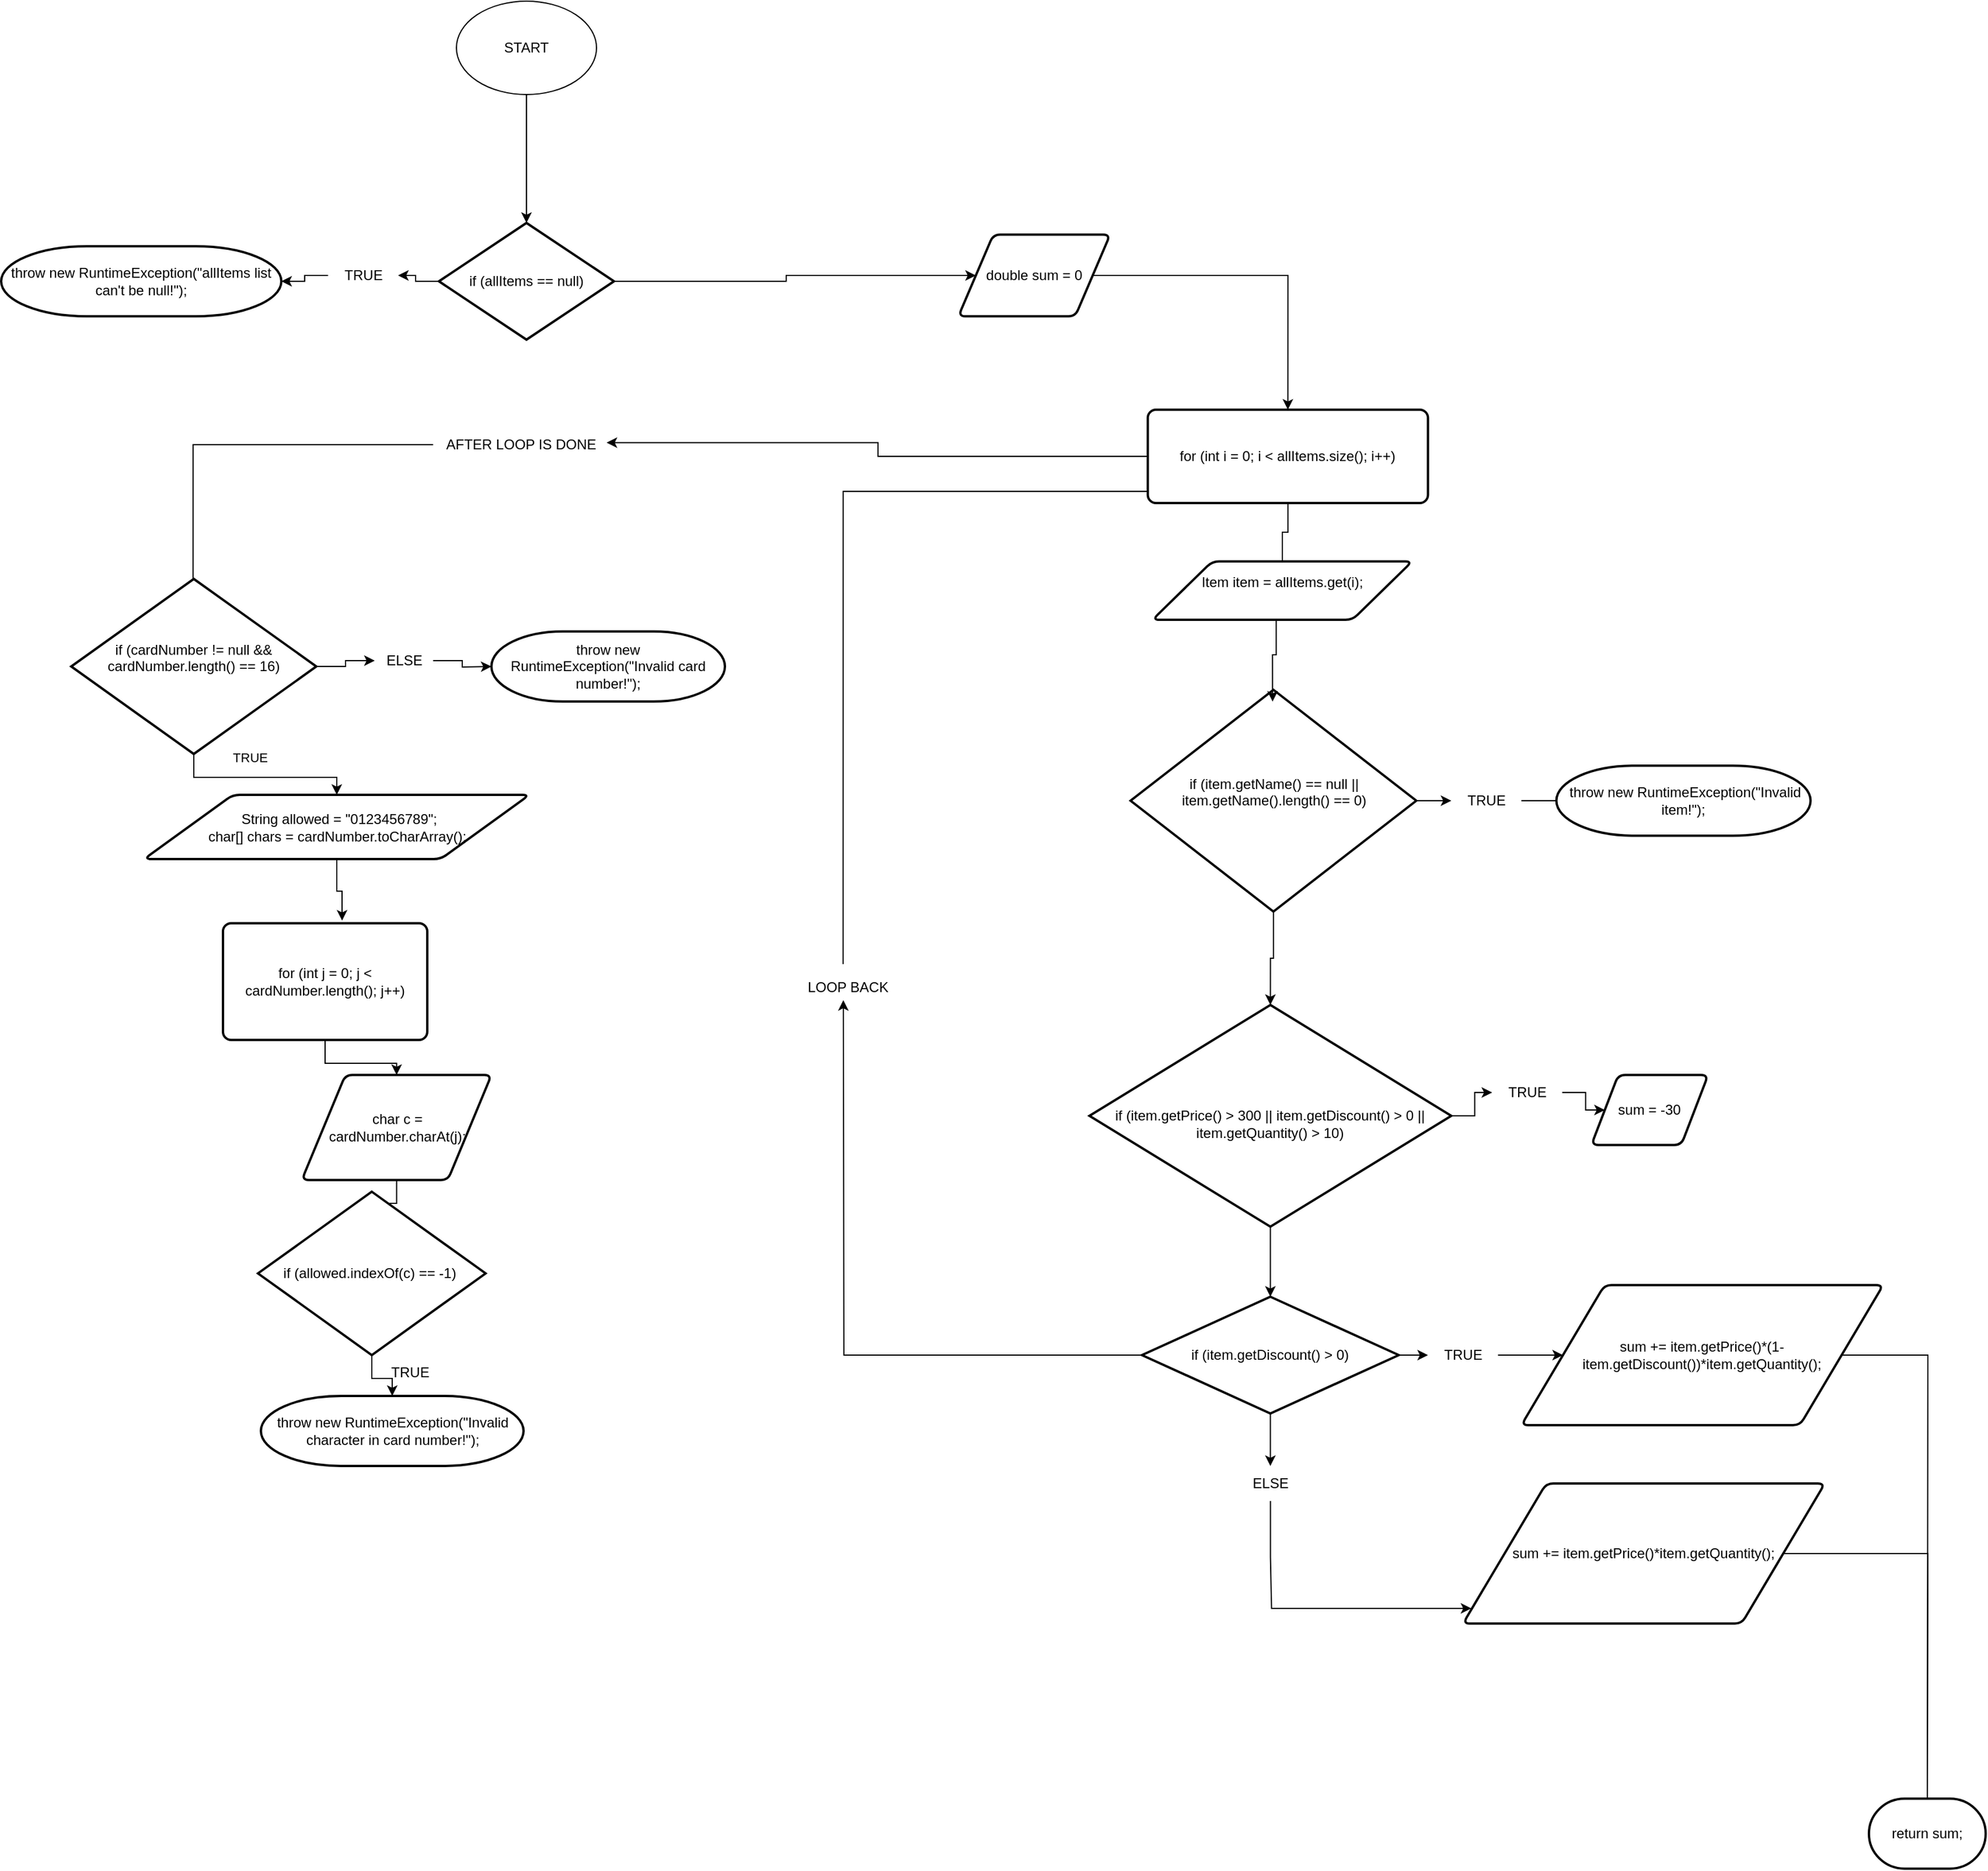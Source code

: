 <mxfile version="27.1.3">
  <diagram name="Page-1" id="sIsdb8ABGHGhw97ccusu">
    <mxGraphModel dx="1383" dy="711" grid="1" gridSize="10" guides="1" tooltips="1" connect="1" arrows="1" fold="1" page="1" pageScale="1" pageWidth="850" pageHeight="1100" math="0" shadow="0">
      <root>
        <mxCell id="0" />
        <mxCell id="1" parent="0" />
        <mxCell id="RZQ_iPPcuHRyVityCFWD-1" value="START" style="ellipse;whiteSpace=wrap;html=1;" vertex="1" parent="1">
          <mxGeometry x="400" y="40" width="120" height="80" as="geometry" />
        </mxCell>
        <mxCell id="RZQ_iPPcuHRyVityCFWD-104" style="edgeStyle=orthogonalEdgeStyle;rounded=0;orthogonalLoop=1;jettySize=auto;html=1;entryX=0;entryY=0.5;entryDx=0;entryDy=0;" edge="1" parent="1" source="RZQ_iPPcuHRyVityCFWD-2" target="RZQ_iPPcuHRyVityCFWD-11">
          <mxGeometry relative="1" as="geometry" />
        </mxCell>
        <mxCell id="RZQ_iPPcuHRyVityCFWD-2" value="if (allItems == null)" style="strokeWidth=2;html=1;shape=mxgraph.flowchart.decision;whiteSpace=wrap;" vertex="1" parent="1">
          <mxGeometry x="385" y="230" width="150" height="100" as="geometry" />
        </mxCell>
        <mxCell id="RZQ_iPPcuHRyVityCFWD-3" style="edgeStyle=orthogonalEdgeStyle;rounded=0;orthogonalLoop=1;jettySize=auto;html=1;" edge="1" parent="1" source="RZQ_iPPcuHRyVityCFWD-1">
          <mxGeometry relative="1" as="geometry">
            <mxPoint x="460" y="230" as="targetPoint" />
          </mxGeometry>
        </mxCell>
        <mxCell id="RZQ_iPPcuHRyVityCFWD-4" value="throw new RuntimeException(&quot;allItems list can&#39;t be null!&quot;);" style="strokeWidth=2;html=1;shape=mxgraph.flowchart.terminator;whiteSpace=wrap;" vertex="1" parent="1">
          <mxGeometry x="10" y="250" width="240" height="60" as="geometry" />
        </mxCell>
        <mxCell id="RZQ_iPPcuHRyVityCFWD-105" style="edgeStyle=orthogonalEdgeStyle;rounded=0;orthogonalLoop=1;jettySize=auto;html=1;entryX=0.5;entryY=0;entryDx=0;entryDy=0;" edge="1" parent="1" source="RZQ_iPPcuHRyVityCFWD-11" target="RZQ_iPPcuHRyVityCFWD-14">
          <mxGeometry relative="1" as="geometry" />
        </mxCell>
        <mxCell id="RZQ_iPPcuHRyVityCFWD-11" value="double sum = 0" style="shape=parallelogram;html=1;strokeWidth=2;perimeter=parallelogramPerimeter;whiteSpace=wrap;rounded=1;arcSize=12;size=0.23;" vertex="1" parent="1">
          <mxGeometry x="830" y="240" width="130" height="70" as="geometry" />
        </mxCell>
        <mxCell id="RZQ_iPPcuHRyVityCFWD-67" style="edgeStyle=orthogonalEdgeStyle;rounded=0;orthogonalLoop=1;jettySize=auto;html=1;entryX=0.497;entryY=0.12;entryDx=0;entryDy=0;entryPerimeter=0;" edge="1" parent="1" source="RZQ_iPPcuHRyVityCFWD-68" target="RZQ_iPPcuHRyVityCFWD-70">
          <mxGeometry relative="1" as="geometry">
            <mxPoint x="180" y="550" as="targetPoint" />
          </mxGeometry>
        </mxCell>
        <mxCell id="RZQ_iPPcuHRyVityCFWD-14" value="for (int i = 0; i &amp;lt; allItems.size(); i++)" style="rounded=1;whiteSpace=wrap;html=1;absoluteArcSize=1;arcSize=14;strokeWidth=2;" vertex="1" parent="1">
          <mxGeometry x="992.25" y="390" width="240" height="80" as="geometry" />
        </mxCell>
        <UserObject label="&#xa;Item item = allItems.get(i);&#xa;&#xa;" link="&#xa;Item item = allItems.get(i);&#xa;&#xa;" id="RZQ_iPPcuHRyVityCFWD-17">
          <mxCell style="shape=parallelogram;html=1;strokeWidth=2;perimeter=parallelogramPerimeter;whiteSpace=wrap;rounded=1;arcSize=12;size=0.23;" vertex="1" parent="1">
            <mxGeometry x="996.25" y="520" width="222.5" height="50" as="geometry" />
          </mxCell>
        </UserObject>
        <mxCell id="RZQ_iPPcuHRyVityCFWD-18" style="edgeStyle=orthogonalEdgeStyle;rounded=0;orthogonalLoop=1;jettySize=auto;html=1;entryX=0.5;entryY=0;entryDx=0;entryDy=0;endArrow=none;startFill=0;" edge="1" parent="1" source="RZQ_iPPcuHRyVityCFWD-14" target="RZQ_iPPcuHRyVityCFWD-17">
          <mxGeometry relative="1" as="geometry" />
        </mxCell>
        <mxCell id="RZQ_iPPcuHRyVityCFWD-21" style="edgeStyle=orthogonalEdgeStyle;rounded=0;orthogonalLoop=1;jettySize=auto;html=1;" edge="1" parent="1" source="RZQ_iPPcuHRyVityCFWD-22">
          <mxGeometry relative="1" as="geometry">
            <mxPoint x="1352.25" y="725" as="targetPoint" />
          </mxGeometry>
        </mxCell>
        <mxCell id="RZQ_iPPcuHRyVityCFWD-19" value="&#xa;if (item.getName() == null || item.getName().length() == 0)&#xa;&#xa;" style="strokeWidth=2;html=1;shape=mxgraph.flowchart.decision;whiteSpace=wrap;" vertex="1" parent="1">
          <mxGeometry x="977.5" y="630" width="244.75" height="190" as="geometry" />
        </mxCell>
        <mxCell id="RZQ_iPPcuHRyVityCFWD-20" style="edgeStyle=orthogonalEdgeStyle;rounded=0;orthogonalLoop=1;jettySize=auto;html=1;entryX=0.497;entryY=0.053;entryDx=0;entryDy=0;entryPerimeter=0;" edge="1" parent="1" source="RZQ_iPPcuHRyVityCFWD-17" target="RZQ_iPPcuHRyVityCFWD-19">
          <mxGeometry relative="1" as="geometry">
            <Array as="points">
              <mxPoint x="1102.25" y="600" />
              <mxPoint x="1099.25" y="600" />
            </Array>
          </mxGeometry>
        </mxCell>
        <mxCell id="RZQ_iPPcuHRyVityCFWD-23" value="&amp;nbsp;throw new RuntimeException(&quot;Invalid item!&quot;);" style="strokeWidth=2;html=1;shape=mxgraph.flowchart.terminator;whiteSpace=wrap;" vertex="1" parent="1">
          <mxGeometry x="1342.25" y="695" width="217.75" height="60" as="geometry" />
        </mxCell>
        <mxCell id="RZQ_iPPcuHRyVityCFWD-30" style="edgeStyle=orthogonalEdgeStyle;rounded=0;orthogonalLoop=1;jettySize=auto;html=1;" edge="1" parent="1" source="RZQ_iPPcuHRyVityCFWD-32" target="RZQ_iPPcuHRyVityCFWD-31">
          <mxGeometry relative="1" as="geometry">
            <mxPoint x="1097.25" y="1140" as="targetPoint" />
          </mxGeometry>
        </mxCell>
        <mxCell id="RZQ_iPPcuHRyVityCFWD-38" style="edgeStyle=orthogonalEdgeStyle;rounded=0;orthogonalLoop=1;jettySize=auto;html=1;" edge="1" parent="1" source="RZQ_iPPcuHRyVityCFWD-26" target="RZQ_iPPcuHRyVityCFWD-39">
          <mxGeometry relative="1" as="geometry">
            <mxPoint x="1097.25" y="1200" as="targetPoint" />
          </mxGeometry>
        </mxCell>
        <mxCell id="RZQ_iPPcuHRyVityCFWD-26" value="&lt;br&gt;if (item.getPrice() &amp;gt; 300 || item.getDiscount() &amp;gt; 0 || item.getQuantity() &amp;gt; 10)" style="strokeWidth=2;html=1;shape=mxgraph.flowchart.decision;whiteSpace=wrap;" vertex="1" parent="1">
          <mxGeometry x="942.25" y="900" width="310" height="190" as="geometry" />
        </mxCell>
        <mxCell id="RZQ_iPPcuHRyVityCFWD-27" style="edgeStyle=orthogonalEdgeStyle;rounded=0;orthogonalLoop=1;jettySize=auto;html=1;entryX=0.5;entryY=0;entryDx=0;entryDy=0;entryPerimeter=0;" edge="1" parent="1" source="RZQ_iPPcuHRyVityCFWD-19" target="RZQ_iPPcuHRyVityCFWD-26">
          <mxGeometry relative="1" as="geometry" />
        </mxCell>
        <mxCell id="RZQ_iPPcuHRyVityCFWD-28" value="&lt;div&gt;&lt;br&gt;&lt;/div&gt;" style="text;html=1;align=center;verticalAlign=middle;resizable=0;points=[];autosize=1;strokeColor=none;fillColor=none;" vertex="1" parent="1">
          <mxGeometry x="1062.25" y="848" width="20" height="30" as="geometry" />
        </mxCell>
        <mxCell id="RZQ_iPPcuHRyVityCFWD-31" value="sum = -30" style="shape=parallelogram;html=1;strokeWidth=2;perimeter=parallelogramPerimeter;whiteSpace=wrap;rounded=1;arcSize=12;size=0.23;" vertex="1" parent="1">
          <mxGeometry x="1372.25" y="960" width="100" height="60" as="geometry" />
        </mxCell>
        <mxCell id="RZQ_iPPcuHRyVityCFWD-33" value="" style="edgeStyle=orthogonalEdgeStyle;rounded=0;orthogonalLoop=1;jettySize=auto;html=1;" edge="1" parent="1" source="RZQ_iPPcuHRyVityCFWD-26" target="RZQ_iPPcuHRyVityCFWD-32">
          <mxGeometry relative="1" as="geometry">
            <mxPoint x="1384.25" y="990" as="targetPoint" />
            <mxPoint x="1252.25" y="995" as="sourcePoint" />
          </mxGeometry>
        </mxCell>
        <mxCell id="RZQ_iPPcuHRyVityCFWD-32" value="TRUE" style="text;html=1;align=center;verticalAlign=middle;resizable=0;points=[];autosize=1;strokeColor=none;fillColor=none;" vertex="1" parent="1">
          <mxGeometry x="1287.25" y="960" width="60" height="30" as="geometry" />
        </mxCell>
        <mxCell id="RZQ_iPPcuHRyVityCFWD-34" value="" style="edgeStyle=orthogonalEdgeStyle;rounded=0;orthogonalLoop=1;jettySize=auto;html=1;" edge="1" parent="1" source="RZQ_iPPcuHRyVityCFWD-19" target="RZQ_iPPcuHRyVityCFWD-22">
          <mxGeometry relative="1" as="geometry">
            <mxPoint x="1352.25" y="725" as="targetPoint" />
            <mxPoint x="1222.25" y="725" as="sourcePoint" />
          </mxGeometry>
        </mxCell>
        <mxCell id="RZQ_iPPcuHRyVityCFWD-22" value="TRUE" style="text;html=1;align=center;verticalAlign=middle;resizable=0;points=[];autosize=1;strokeColor=none;fillColor=none;" vertex="1" parent="1">
          <mxGeometry x="1252.25" y="710" width="60" height="30" as="geometry" />
        </mxCell>
        <mxCell id="RZQ_iPPcuHRyVityCFWD-41" style="edgeStyle=orthogonalEdgeStyle;rounded=0;orthogonalLoop=1;jettySize=auto;html=1;entryX=0;entryY=0.5;entryDx=0;entryDy=0;" edge="1" parent="1" source="RZQ_iPPcuHRyVityCFWD-42" target="RZQ_iPPcuHRyVityCFWD-40">
          <mxGeometry relative="1" as="geometry" />
        </mxCell>
        <mxCell id="RZQ_iPPcuHRyVityCFWD-44" style="edgeStyle=orthogonalEdgeStyle;rounded=0;orthogonalLoop=1;jettySize=auto;html=1;entryX=0.023;entryY=0.892;entryDx=0;entryDy=0;entryPerimeter=0;" edge="1" parent="1" source="RZQ_iPPcuHRyVityCFWD-45" target="RZQ_iPPcuHRyVityCFWD-48">
          <mxGeometry relative="1" as="geometry">
            <mxPoint x="1097.25" y="1420" as="targetPoint" />
            <Array as="points">
              <mxPoint x="1097.25" y="1373" />
              <mxPoint x="1098.25" y="1373" />
              <mxPoint x="1098.25" y="1417" />
            </Array>
          </mxGeometry>
        </mxCell>
        <mxCell id="RZQ_iPPcuHRyVityCFWD-61" style="edgeStyle=orthogonalEdgeStyle;rounded=0;orthogonalLoop=1;jettySize=auto;html=1;entryX=0;entryY=0.5;entryDx=0;entryDy=0;endArrow=none;startFill=0;" edge="1" parent="1" target="RZQ_iPPcuHRyVityCFWD-14">
          <mxGeometry relative="1" as="geometry">
            <mxPoint x="591.25" y="430.0" as="targetPoint" />
            <mxPoint x="731.25" y="865" as="sourcePoint" />
            <Array as="points">
              <mxPoint x="731.25" y="460" />
              <mxPoint x="992.25" y="460" />
            </Array>
          </mxGeometry>
        </mxCell>
        <mxCell id="RZQ_iPPcuHRyVityCFWD-39" value="if (item.getDiscount() &amp;gt; 0)" style="strokeWidth=2;html=1;shape=mxgraph.flowchart.decision;whiteSpace=wrap;" vertex="1" parent="1">
          <mxGeometry x="987.25" y="1150" width="220" height="100" as="geometry" />
        </mxCell>
        <mxCell id="RZQ_iPPcuHRyVityCFWD-112" style="edgeStyle=orthogonalEdgeStyle;rounded=0;orthogonalLoop=1;jettySize=auto;html=1;" edge="1" parent="1" source="RZQ_iPPcuHRyVityCFWD-40">
          <mxGeometry relative="1" as="geometry">
            <mxPoint x="1660" y="1590" as="targetPoint" />
          </mxGeometry>
        </mxCell>
        <mxCell id="RZQ_iPPcuHRyVityCFWD-40" value="sum += item.getPrice()*(1-item.getDiscount())*item.getQuantity();" style="shape=parallelogram;html=1;strokeWidth=2;perimeter=parallelogramPerimeter;whiteSpace=wrap;rounded=1;arcSize=12;size=0.23;" vertex="1" parent="1">
          <mxGeometry x="1312.25" y="1140" width="310" height="120" as="geometry" />
        </mxCell>
        <mxCell id="RZQ_iPPcuHRyVityCFWD-43" value="" style="edgeStyle=orthogonalEdgeStyle;rounded=0;orthogonalLoop=1;jettySize=auto;html=1;entryX=0;entryY=0.5;entryDx=0;entryDy=0;" edge="1" parent="1" source="RZQ_iPPcuHRyVityCFWD-39" target="RZQ_iPPcuHRyVityCFWD-42">
          <mxGeometry relative="1" as="geometry">
            <mxPoint x="1207.25" y="1200" as="sourcePoint" />
            <mxPoint x="1278.25" y="1200" as="targetPoint" />
          </mxGeometry>
        </mxCell>
        <mxCell id="RZQ_iPPcuHRyVityCFWD-42" value="TRUE" style="text;html=1;align=center;verticalAlign=middle;resizable=0;points=[];autosize=1;strokeColor=none;fillColor=none;" vertex="1" parent="1">
          <mxGeometry x="1232.25" y="1185" width="60" height="30" as="geometry" />
        </mxCell>
        <mxCell id="RZQ_iPPcuHRyVityCFWD-46" value="" style="edgeStyle=orthogonalEdgeStyle;rounded=0;orthogonalLoop=1;jettySize=auto;html=1;" edge="1" parent="1" source="RZQ_iPPcuHRyVityCFWD-39" target="RZQ_iPPcuHRyVityCFWD-45">
          <mxGeometry relative="1" as="geometry">
            <mxPoint x="1097.25" y="1340" as="targetPoint" />
            <mxPoint x="1097.25" y="1250" as="sourcePoint" />
          </mxGeometry>
        </mxCell>
        <mxCell id="RZQ_iPPcuHRyVityCFWD-45" value="ELSE" style="text;html=1;align=center;verticalAlign=middle;resizable=0;points=[];autosize=1;strokeColor=none;fillColor=none;" vertex="1" parent="1">
          <mxGeometry x="1072.25" y="1295" width="50" height="30" as="geometry" />
        </mxCell>
        <mxCell id="RZQ_iPPcuHRyVityCFWD-113" style="edgeStyle=orthogonalEdgeStyle;rounded=0;orthogonalLoop=1;jettySize=auto;html=1;" edge="1" parent="1" source="RZQ_iPPcuHRyVityCFWD-48">
          <mxGeometry relative="1" as="geometry">
            <mxPoint x="1660" y="1590" as="targetPoint" />
          </mxGeometry>
        </mxCell>
        <mxCell id="RZQ_iPPcuHRyVityCFWD-48" value="sum += item.getPrice()*item.getQuantity();" style="shape=parallelogram;html=1;strokeWidth=2;perimeter=parallelogramPerimeter;whiteSpace=wrap;rounded=1;arcSize=12;size=0.23;" vertex="1" parent="1">
          <mxGeometry x="1262.25" y="1310" width="310" height="120" as="geometry" />
        </mxCell>
        <mxCell id="RZQ_iPPcuHRyVityCFWD-62" value="LOOP BACK" style="text;html=1;align=center;verticalAlign=middle;resizable=0;points=[];autosize=1;strokeColor=none;fillColor=none;" vertex="1" parent="1">
          <mxGeometry x="690" y="870" width="90" height="30" as="geometry" />
        </mxCell>
        <mxCell id="RZQ_iPPcuHRyVityCFWD-65" style="edgeStyle=orthogonalEdgeStyle;rounded=0;orthogonalLoop=1;jettySize=auto;html=1;entryX=0.502;entryY=1.029;entryDx=0;entryDy=0;entryPerimeter=0;" edge="1" parent="1" source="RZQ_iPPcuHRyVityCFWD-39">
          <mxGeometry relative="1" as="geometry">
            <mxPoint x="731.43" y="895.87" as="targetPoint" />
          </mxGeometry>
        </mxCell>
        <mxCell id="RZQ_iPPcuHRyVityCFWD-69" value="" style="edgeStyle=orthogonalEdgeStyle;rounded=0;orthogonalLoop=1;jettySize=auto;html=1;entryX=0.991;entryY=0.441;entryDx=0;entryDy=0;entryPerimeter=0;" edge="1" parent="1" source="RZQ_iPPcuHRyVityCFWD-14" target="RZQ_iPPcuHRyVityCFWD-68">
          <mxGeometry relative="1" as="geometry">
            <mxPoint x="831.25" y="430" as="targetPoint" />
            <mxPoint x="992.25" y="430" as="sourcePoint" />
          </mxGeometry>
        </mxCell>
        <mxCell id="RZQ_iPPcuHRyVityCFWD-68" value="AFTER LOOP IS DONE" style="text;html=1;align=center;verticalAlign=middle;resizable=0;points=[];autosize=1;strokeColor=none;fillColor=none;" vertex="1" parent="1">
          <mxGeometry x="380" y="405" width="150" height="30" as="geometry" />
        </mxCell>
        <mxCell id="RZQ_iPPcuHRyVityCFWD-100" style="edgeStyle=orthogonalEdgeStyle;rounded=0;orthogonalLoop=1;jettySize=auto;html=1;" edge="1" parent="1" source="RZQ_iPPcuHRyVityCFWD-101">
          <mxGeometry relative="1" as="geometry">
            <mxPoint x="430" y="610" as="targetPoint" />
          </mxGeometry>
        </mxCell>
        <UserObject label="&#xa;if (cardNumber != null &amp;amp;&amp;amp; cardNumber.length() == 16)&#xa;&#xa;" link="&#xa;if (cardNumber != null &amp;amp;&amp;amp; cardNumber.length() == 16)&#xa;&#xa;" id="RZQ_iPPcuHRyVityCFWD-70">
          <mxCell style="strokeWidth=2;html=1;shape=mxgraph.flowchart.decision;whiteSpace=wrap;" vertex="1" parent="1">
            <mxGeometry x="70" y="535" width="210" height="150" as="geometry" />
          </mxCell>
        </UserObject>
        <mxCell id="RZQ_iPPcuHRyVityCFWD-73" value="&lt;div&gt;&amp;nbsp;String allowed = &quot;0123456789&quot;;&lt;/div&gt;&lt;div&gt;char[] chars = cardNumber.toCharArray();&lt;/div&gt;" style="shape=parallelogram;html=1;strokeWidth=2;perimeter=parallelogramPerimeter;whiteSpace=wrap;rounded=1;arcSize=12;size=0.23;" vertex="1" parent="1">
          <mxGeometry x="132.5" y="720" width="330" height="55" as="geometry" />
        </mxCell>
        <mxCell id="RZQ_iPPcuHRyVityCFWD-78" style="edgeStyle=orthogonalEdgeStyle;rounded=0;orthogonalLoop=1;jettySize=auto;html=1;" edge="1" parent="1" source="RZQ_iPPcuHRyVityCFWD-76" target="RZQ_iPPcuHRyVityCFWD-79">
          <mxGeometry relative="1" as="geometry">
            <mxPoint x="127.5" y="1020" as="targetPoint" />
          </mxGeometry>
        </mxCell>
        <UserObject label="for (int j = 0; j &lt; cardNumber.length(); j++)" link="for (int j = 0; j &lt; cardNumber.length(); j++)" id="RZQ_iPPcuHRyVityCFWD-76">
          <mxCell style="rounded=1;whiteSpace=wrap;html=1;absoluteArcSize=1;arcSize=14;strokeWidth=2;" vertex="1" parent="1">
            <mxGeometry x="200" y="830" width="175" height="100" as="geometry" />
          </mxCell>
        </UserObject>
        <mxCell id="RZQ_iPPcuHRyVityCFWD-80" style="edgeStyle=orthogonalEdgeStyle;rounded=0;orthogonalLoop=1;jettySize=auto;html=1;" edge="1" parent="1" source="RZQ_iPPcuHRyVityCFWD-79" target="RZQ_iPPcuHRyVityCFWD-81">
          <mxGeometry relative="1" as="geometry">
            <mxPoint x="148.75" y="1110" as="targetPoint" />
          </mxGeometry>
        </mxCell>
        <mxCell id="RZQ_iPPcuHRyVityCFWD-79" value="char c = cardNumber.charAt(j);" style="shape=parallelogram;html=1;strokeWidth=2;perimeter=parallelogramPerimeter;whiteSpace=wrap;rounded=1;arcSize=12;size=0.23;" vertex="1" parent="1">
          <mxGeometry x="267.5" y="960" width="162.5" height="90" as="geometry" />
        </mxCell>
        <mxCell id="RZQ_iPPcuHRyVityCFWD-85" style="edgeStyle=orthogonalEdgeStyle;rounded=0;orthogonalLoop=1;jettySize=auto;html=1;" edge="1" parent="1" source="RZQ_iPPcuHRyVityCFWD-81" target="RZQ_iPPcuHRyVityCFWD-87">
          <mxGeometry relative="1" as="geometry">
            <mxPoint x="235" y="1260" as="targetPoint" />
          </mxGeometry>
        </mxCell>
        <mxCell id="RZQ_iPPcuHRyVityCFWD-81" value="if (allowed.indexOf(c) == -1)&amp;nbsp;" style="strokeWidth=2;html=1;shape=mxgraph.flowchart.decision;whiteSpace=wrap;" vertex="1" parent="1">
          <mxGeometry x="230" y="1060" width="195" height="140" as="geometry" />
        </mxCell>
        <mxCell id="RZQ_iPPcuHRyVityCFWD-87" value="throw new RuntimeException(&quot;Invalid character in card number!&quot;);" style="strokeWidth=2;html=1;shape=mxgraph.flowchart.terminator;whiteSpace=wrap;" vertex="1" parent="1">
          <mxGeometry x="232.5" y="1235" width="225" height="60" as="geometry" />
        </mxCell>
        <mxCell id="RZQ_iPPcuHRyVityCFWD-98" style="edgeStyle=orthogonalEdgeStyle;rounded=0;orthogonalLoop=1;jettySize=auto;html=1;entryX=0.5;entryY=0;entryDx=0;entryDy=0;" edge="1" parent="1" source="RZQ_iPPcuHRyVityCFWD-70" target="RZQ_iPPcuHRyVityCFWD-73">
          <mxGeometry relative="1" as="geometry" />
        </mxCell>
        <mxCell id="RZQ_iPPcuHRyVityCFWD-99" value="TRUE" style="edgeLabel;html=1;align=center;verticalAlign=middle;resizable=0;points=[];" vertex="1" connectable="0" parent="RZQ_iPPcuHRyVityCFWD-98">
          <mxGeometry x="0.168" y="12" relative="1" as="geometry">
            <mxPoint x="-24" y="-5" as="offset" />
          </mxGeometry>
        </mxCell>
        <mxCell id="RZQ_iPPcuHRyVityCFWD-102" value="" style="edgeStyle=orthogonalEdgeStyle;rounded=0;orthogonalLoop=1;jettySize=auto;html=1;" edge="1" parent="1" source="RZQ_iPPcuHRyVityCFWD-70" target="RZQ_iPPcuHRyVityCFWD-101">
          <mxGeometry relative="1" as="geometry">
            <mxPoint x="430" y="610" as="targetPoint" />
            <mxPoint x="280" y="610" as="sourcePoint" />
          </mxGeometry>
        </mxCell>
        <mxCell id="RZQ_iPPcuHRyVityCFWD-101" value="ELSE" style="text;html=1;align=center;verticalAlign=middle;resizable=0;points=[];autosize=1;strokeColor=none;fillColor=none;" vertex="1" parent="1">
          <mxGeometry x="330" y="590" width="50" height="30" as="geometry" />
        </mxCell>
        <mxCell id="RZQ_iPPcuHRyVityCFWD-103" value="throw new RuntimeException(&quot;Invalid card number!&quot;);" style="strokeWidth=2;html=1;shape=mxgraph.flowchart.terminator;whiteSpace=wrap;" vertex="1" parent="1">
          <mxGeometry x="430" y="580" width="200" height="60" as="geometry" />
        </mxCell>
        <mxCell id="RZQ_iPPcuHRyVityCFWD-106" style="edgeStyle=orthogonalEdgeStyle;rounded=0;orthogonalLoop=1;jettySize=auto;html=1;entryX=1;entryY=0.5;entryDx=0;entryDy=0;entryPerimeter=0;" edge="1" parent="1" source="RZQ_iPPcuHRyVityCFWD-107" target="RZQ_iPPcuHRyVityCFWD-4">
          <mxGeometry relative="1" as="geometry" />
        </mxCell>
        <mxCell id="RZQ_iPPcuHRyVityCFWD-108" value="" style="edgeStyle=orthogonalEdgeStyle;rounded=0;orthogonalLoop=1;jettySize=auto;html=1;entryX=1;entryY=0.5;entryDx=0;entryDy=0;entryPerimeter=0;" edge="1" parent="1" source="RZQ_iPPcuHRyVityCFWD-2" target="RZQ_iPPcuHRyVityCFWD-107">
          <mxGeometry relative="1" as="geometry">
            <mxPoint x="385" y="280" as="sourcePoint" />
            <mxPoint x="250" y="280" as="targetPoint" />
          </mxGeometry>
        </mxCell>
        <mxCell id="RZQ_iPPcuHRyVityCFWD-107" value="TRUE" style="text;html=1;align=center;verticalAlign=middle;resizable=0;points=[];autosize=1;strokeColor=none;fillColor=none;" vertex="1" parent="1">
          <mxGeometry x="290" y="260" width="60" height="30" as="geometry" />
        </mxCell>
        <mxCell id="RZQ_iPPcuHRyVityCFWD-109" style="edgeStyle=orthogonalEdgeStyle;rounded=0;orthogonalLoop=1;jettySize=auto;html=1;entryX=0.583;entryY=-0.023;entryDx=0;entryDy=0;entryPerimeter=0;" edge="1" parent="1" source="RZQ_iPPcuHRyVityCFWD-73" target="RZQ_iPPcuHRyVityCFWD-76">
          <mxGeometry relative="1" as="geometry" />
        </mxCell>
        <mxCell id="RZQ_iPPcuHRyVityCFWD-111" value="TRUE" style="text;html=1;align=center;verticalAlign=middle;resizable=0;points=[];autosize=1;strokeColor=none;fillColor=none;" vertex="1" parent="1">
          <mxGeometry x="330" y="1200" width="60" height="30" as="geometry" />
        </mxCell>
        <mxCell id="RZQ_iPPcuHRyVityCFWD-115" value="return sum;" style="strokeWidth=2;html=1;shape=mxgraph.flowchart.terminator;whiteSpace=wrap;" vertex="1" parent="1">
          <mxGeometry x="1610" y="1580" width="100" height="60" as="geometry" />
        </mxCell>
      </root>
    </mxGraphModel>
  </diagram>
</mxfile>
